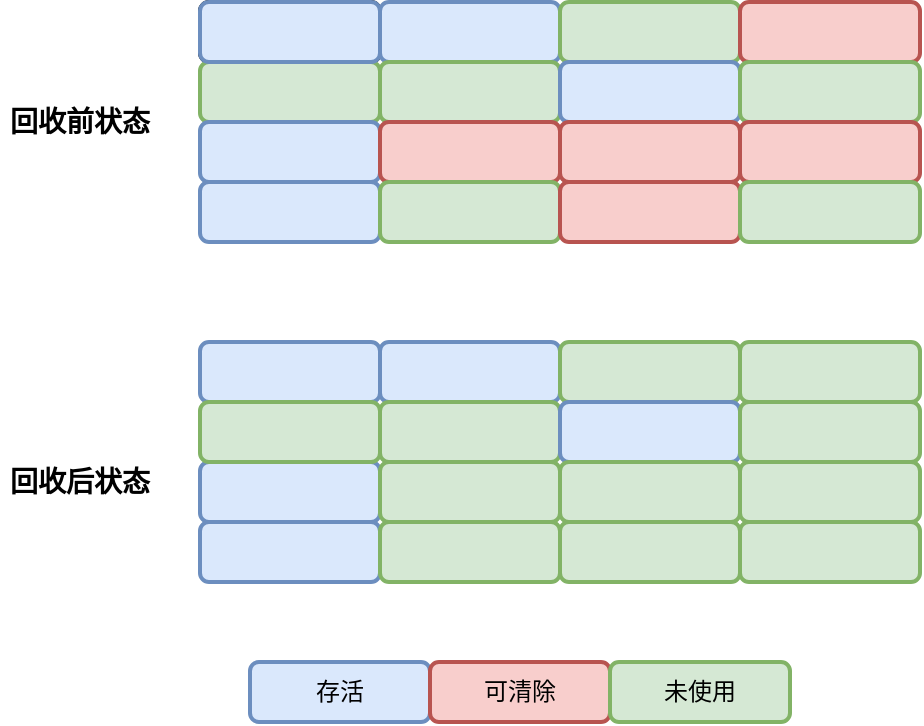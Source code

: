 <mxfile version="14.1.9" type="github">
  <diagram id="VAd-3MqmVHpxcqf0sQMY" name="Page-1">
    <mxGraphModel dx="1038" dy="492" grid="1" gridSize="10" guides="1" tooltips="1" connect="1" arrows="1" fold="1" page="1" pageScale="1" pageWidth="827" pageHeight="1169" math="0" shadow="0">
      <root>
        <mxCell id="0" />
        <mxCell id="1" parent="0" />
        <mxCell id="lm7yrq-vaPlxDXEFxrSD-1" value="" style="rounded=1;whiteSpace=wrap;html=1;strokeWidth=2;" vertex="1" parent="1">
          <mxGeometry x="210" y="210" width="90" height="30" as="geometry" />
        </mxCell>
        <mxCell id="lm7yrq-vaPlxDXEFxrSD-6" value="" style="rounded=1;whiteSpace=wrap;html=1;strokeWidth=2;fillColor=#dae8fc;strokeColor=#6c8ebf;" vertex="1" parent="1">
          <mxGeometry x="300" y="210" width="90" height="30" as="geometry" />
        </mxCell>
        <mxCell id="lm7yrq-vaPlxDXEFxrSD-7" value="" style="rounded=1;whiteSpace=wrap;html=1;strokeWidth=2;fillColor=#d5e8d4;strokeColor=#82b366;" vertex="1" parent="1">
          <mxGeometry x="390" y="210" width="90" height="30" as="geometry" />
        </mxCell>
        <mxCell id="lm7yrq-vaPlxDXEFxrSD-8" value="" style="rounded=1;whiteSpace=wrap;html=1;strokeWidth=2;fillColor=#f8cecc;strokeColor=#b85450;" vertex="1" parent="1">
          <mxGeometry x="480" y="210" width="90" height="30" as="geometry" />
        </mxCell>
        <mxCell id="lm7yrq-vaPlxDXEFxrSD-9" value="" style="rounded=1;whiteSpace=wrap;html=1;strokeWidth=2;fillColor=#d5e8d4;strokeColor=#82b366;" vertex="1" parent="1">
          <mxGeometry x="210" y="240" width="90" height="30" as="geometry" />
        </mxCell>
        <mxCell id="lm7yrq-vaPlxDXEFxrSD-10" value="" style="rounded=1;whiteSpace=wrap;html=1;strokeWidth=2;fillColor=#d5e8d4;strokeColor=#82b366;" vertex="1" parent="1">
          <mxGeometry x="300" y="240" width="90" height="30" as="geometry" />
        </mxCell>
        <mxCell id="lm7yrq-vaPlxDXEFxrSD-11" value="" style="rounded=1;whiteSpace=wrap;html=1;strokeWidth=2;fillColor=#dae8fc;strokeColor=#6c8ebf;" vertex="1" parent="1">
          <mxGeometry x="390" y="240" width="90" height="30" as="geometry" />
        </mxCell>
        <mxCell id="lm7yrq-vaPlxDXEFxrSD-12" value="" style="rounded=1;whiteSpace=wrap;html=1;strokeWidth=2;fillColor=#d5e8d4;strokeColor=#82b366;" vertex="1" parent="1">
          <mxGeometry x="480" y="240" width="90" height="30" as="geometry" />
        </mxCell>
        <mxCell id="lm7yrq-vaPlxDXEFxrSD-13" value="" style="rounded=1;whiteSpace=wrap;html=1;strokeWidth=2;fillColor=#dae8fc;strokeColor=#6c8ebf;" vertex="1" parent="1">
          <mxGeometry x="210" y="270" width="90" height="30" as="geometry" />
        </mxCell>
        <mxCell id="lm7yrq-vaPlxDXEFxrSD-14" value="" style="rounded=1;whiteSpace=wrap;html=1;strokeWidth=2;fillColor=#f8cecc;strokeColor=#b85450;" vertex="1" parent="1">
          <mxGeometry x="300" y="270" width="90" height="30" as="geometry" />
        </mxCell>
        <mxCell id="lm7yrq-vaPlxDXEFxrSD-15" value="" style="rounded=1;whiteSpace=wrap;html=1;strokeWidth=2;fillColor=#f8cecc;strokeColor=#b85450;" vertex="1" parent="1">
          <mxGeometry x="390" y="270" width="90" height="30" as="geometry" />
        </mxCell>
        <mxCell id="lm7yrq-vaPlxDXEFxrSD-16" value="" style="rounded=1;whiteSpace=wrap;html=1;strokeWidth=2;fillColor=#f8cecc;strokeColor=#b85450;" vertex="1" parent="1">
          <mxGeometry x="480" y="270" width="90" height="30" as="geometry" />
        </mxCell>
        <mxCell id="lm7yrq-vaPlxDXEFxrSD-17" value="" style="rounded=1;whiteSpace=wrap;html=1;strokeWidth=2;fillColor=#dae8fc;strokeColor=#6c8ebf;" vertex="1" parent="1">
          <mxGeometry x="210" y="300" width="90" height="30" as="geometry" />
        </mxCell>
        <mxCell id="lm7yrq-vaPlxDXEFxrSD-18" value="" style="rounded=1;whiteSpace=wrap;html=1;strokeWidth=2;fillColor=#d5e8d4;strokeColor=#82b366;" vertex="1" parent="1">
          <mxGeometry x="300" y="300" width="90" height="30" as="geometry" />
        </mxCell>
        <mxCell id="lm7yrq-vaPlxDXEFxrSD-19" value="" style="rounded=1;whiteSpace=wrap;html=1;strokeWidth=2;fillColor=#f8cecc;strokeColor=#b85450;" vertex="1" parent="1">
          <mxGeometry x="390" y="300" width="90" height="30" as="geometry" />
        </mxCell>
        <mxCell id="lm7yrq-vaPlxDXEFxrSD-20" value="" style="rounded=1;whiteSpace=wrap;html=1;strokeWidth=2;fillColor=#d5e8d4;strokeColor=#82b366;" vertex="1" parent="1">
          <mxGeometry x="480" y="300" width="90" height="30" as="geometry" />
        </mxCell>
        <mxCell id="lm7yrq-vaPlxDXEFxrSD-21" value="" style="rounded=1;whiteSpace=wrap;html=1;strokeWidth=2;fillColor=#dae8fc;strokeColor=#6c8ebf;" vertex="1" parent="1">
          <mxGeometry x="210" y="210" width="90" height="30" as="geometry" />
        </mxCell>
        <mxCell id="lm7yrq-vaPlxDXEFxrSD-22" value="" style="rounded=1;whiteSpace=wrap;html=1;strokeWidth=2;fillColor=#dae8fc;strokeColor=#6c8ebf;" vertex="1" parent="1">
          <mxGeometry x="300" y="380" width="90" height="30" as="geometry" />
        </mxCell>
        <mxCell id="lm7yrq-vaPlxDXEFxrSD-23" value="" style="rounded=1;whiteSpace=wrap;html=1;strokeWidth=2;fillColor=#d5e8d4;strokeColor=#82b366;" vertex="1" parent="1">
          <mxGeometry x="390" y="380" width="90" height="30" as="geometry" />
        </mxCell>
        <mxCell id="lm7yrq-vaPlxDXEFxrSD-24" value="" style="rounded=1;whiteSpace=wrap;html=1;strokeWidth=2;fillColor=#d5e8d4;strokeColor=#82b366;" vertex="1" parent="1">
          <mxGeometry x="480" y="380" width="90" height="30" as="geometry" />
        </mxCell>
        <mxCell id="lm7yrq-vaPlxDXEFxrSD-25" value="" style="rounded=1;whiteSpace=wrap;html=1;strokeWidth=2;fillColor=#d5e8d4;strokeColor=#82b366;" vertex="1" parent="1">
          <mxGeometry x="300" y="410" width="90" height="30" as="geometry" />
        </mxCell>
        <mxCell id="lm7yrq-vaPlxDXEFxrSD-26" value="" style="rounded=1;whiteSpace=wrap;html=1;strokeWidth=2;fillColor=#dae8fc;strokeColor=#6c8ebf;" vertex="1" parent="1">
          <mxGeometry x="390" y="410" width="90" height="30" as="geometry" />
        </mxCell>
        <mxCell id="lm7yrq-vaPlxDXEFxrSD-27" value="" style="rounded=1;whiteSpace=wrap;html=1;strokeWidth=2;fillColor=#d5e8d4;strokeColor=#82b366;" vertex="1" parent="1">
          <mxGeometry x="480" y="410" width="90" height="30" as="geometry" />
        </mxCell>
        <mxCell id="lm7yrq-vaPlxDXEFxrSD-28" value="" style="rounded=1;whiteSpace=wrap;html=1;strokeWidth=2;fillColor=#dae8fc;strokeColor=#6c8ebf;" vertex="1" parent="1">
          <mxGeometry x="210" y="440" width="90" height="30" as="geometry" />
        </mxCell>
        <mxCell id="lm7yrq-vaPlxDXEFxrSD-29" value="" style="rounded=1;whiteSpace=wrap;html=1;strokeWidth=2;fillColor=#d5e8d4;strokeColor=#82b366;" vertex="1" parent="1">
          <mxGeometry x="390" y="440" width="90" height="30" as="geometry" />
        </mxCell>
        <mxCell id="lm7yrq-vaPlxDXEFxrSD-30" value="" style="rounded=1;whiteSpace=wrap;html=1;strokeWidth=2;fillColor=#d5e8d4;strokeColor=#82b366;" vertex="1" parent="1">
          <mxGeometry x="480" y="440" width="90" height="30" as="geometry" />
        </mxCell>
        <mxCell id="lm7yrq-vaPlxDXEFxrSD-31" value="" style="rounded=1;whiteSpace=wrap;html=1;strokeWidth=2;fillColor=#dae8fc;strokeColor=#6c8ebf;" vertex="1" parent="1">
          <mxGeometry x="210" y="470" width="90" height="30" as="geometry" />
        </mxCell>
        <mxCell id="lm7yrq-vaPlxDXEFxrSD-32" value="" style="rounded=1;whiteSpace=wrap;html=1;strokeWidth=2;fillColor=#d5e8d4;strokeColor=#82b366;" vertex="1" parent="1">
          <mxGeometry x="300" y="470" width="90" height="30" as="geometry" />
        </mxCell>
        <mxCell id="lm7yrq-vaPlxDXEFxrSD-33" value="" style="rounded=1;whiteSpace=wrap;html=1;strokeWidth=2;fillColor=#d5e8d4;strokeColor=#82b366;" vertex="1" parent="1">
          <mxGeometry x="390" y="470" width="90" height="30" as="geometry" />
        </mxCell>
        <mxCell id="lm7yrq-vaPlxDXEFxrSD-34" value="" style="rounded=1;whiteSpace=wrap;html=1;strokeWidth=2;fillColor=#d5e8d4;strokeColor=#82b366;" vertex="1" parent="1">
          <mxGeometry x="480" y="470" width="90" height="30" as="geometry" />
        </mxCell>
        <mxCell id="lm7yrq-vaPlxDXEFxrSD-35" value="" style="rounded=1;whiteSpace=wrap;html=1;strokeWidth=2;fillColor=#dae8fc;strokeColor=#6c8ebf;" vertex="1" parent="1">
          <mxGeometry x="210" y="380" width="90" height="30" as="geometry" />
        </mxCell>
        <mxCell id="lm7yrq-vaPlxDXEFxrSD-36" value="" style="rounded=1;whiteSpace=wrap;html=1;strokeWidth=2;fillColor=#d5e8d4;strokeColor=#82b366;" vertex="1" parent="1">
          <mxGeometry x="210" y="410" width="90" height="30" as="geometry" />
        </mxCell>
        <mxCell id="lm7yrq-vaPlxDXEFxrSD-37" value="" style="rounded=1;whiteSpace=wrap;html=1;strokeWidth=2;fillColor=#d5e8d4;strokeColor=#82b366;" vertex="1" parent="1">
          <mxGeometry x="300" y="440" width="90" height="30" as="geometry" />
        </mxCell>
        <mxCell id="lm7yrq-vaPlxDXEFxrSD-38" value="" style="rounded=1;whiteSpace=wrap;html=1;strokeWidth=2;fillColor=#dae8fc;strokeColor=#6c8ebf;" vertex="1" parent="1">
          <mxGeometry x="235" y="540" width="90" height="30" as="geometry" />
        </mxCell>
        <mxCell id="lm7yrq-vaPlxDXEFxrSD-39" value="存活" style="text;html=1;strokeColor=none;fillColor=none;align=center;verticalAlign=middle;whiteSpace=wrap;rounded=0;" vertex="1" parent="1">
          <mxGeometry x="260" y="545" width="40" height="20" as="geometry" />
        </mxCell>
        <mxCell id="lm7yrq-vaPlxDXEFxrSD-42" value="可清除" style="rounded=1;whiteSpace=wrap;html=1;strokeWidth=2;fillColor=#f8cecc;strokeColor=#b85450;" vertex="1" parent="1">
          <mxGeometry x="325" y="540" width="90" height="30" as="geometry" />
        </mxCell>
        <mxCell id="lm7yrq-vaPlxDXEFxrSD-43" value="未使用" style="rounded=1;whiteSpace=wrap;html=1;strokeWidth=2;fillColor=#d5e8d4;strokeColor=#82b366;" vertex="1" parent="1">
          <mxGeometry x="415" y="540" width="90" height="30" as="geometry" />
        </mxCell>
        <mxCell id="lm7yrq-vaPlxDXEFxrSD-44" value="&lt;font style=&quot;font-size: 14px&quot;&gt;&lt;b&gt;回收前状态&lt;/b&gt;&lt;/font&gt;" style="text;html=1;strokeColor=none;fillColor=none;align=center;verticalAlign=middle;whiteSpace=wrap;rounded=0;" vertex="1" parent="1">
          <mxGeometry x="110" y="260" width="80" height="20" as="geometry" />
        </mxCell>
        <mxCell id="lm7yrq-vaPlxDXEFxrSD-45" value="&lt;font style=&quot;font-size: 14px&quot;&gt;&lt;b&gt;回收后状态&lt;/b&gt;&lt;/font&gt;" style="text;html=1;strokeColor=none;fillColor=none;align=center;verticalAlign=middle;whiteSpace=wrap;rounded=0;" vertex="1" parent="1">
          <mxGeometry x="110" y="440" width="80" height="20" as="geometry" />
        </mxCell>
      </root>
    </mxGraphModel>
  </diagram>
</mxfile>
